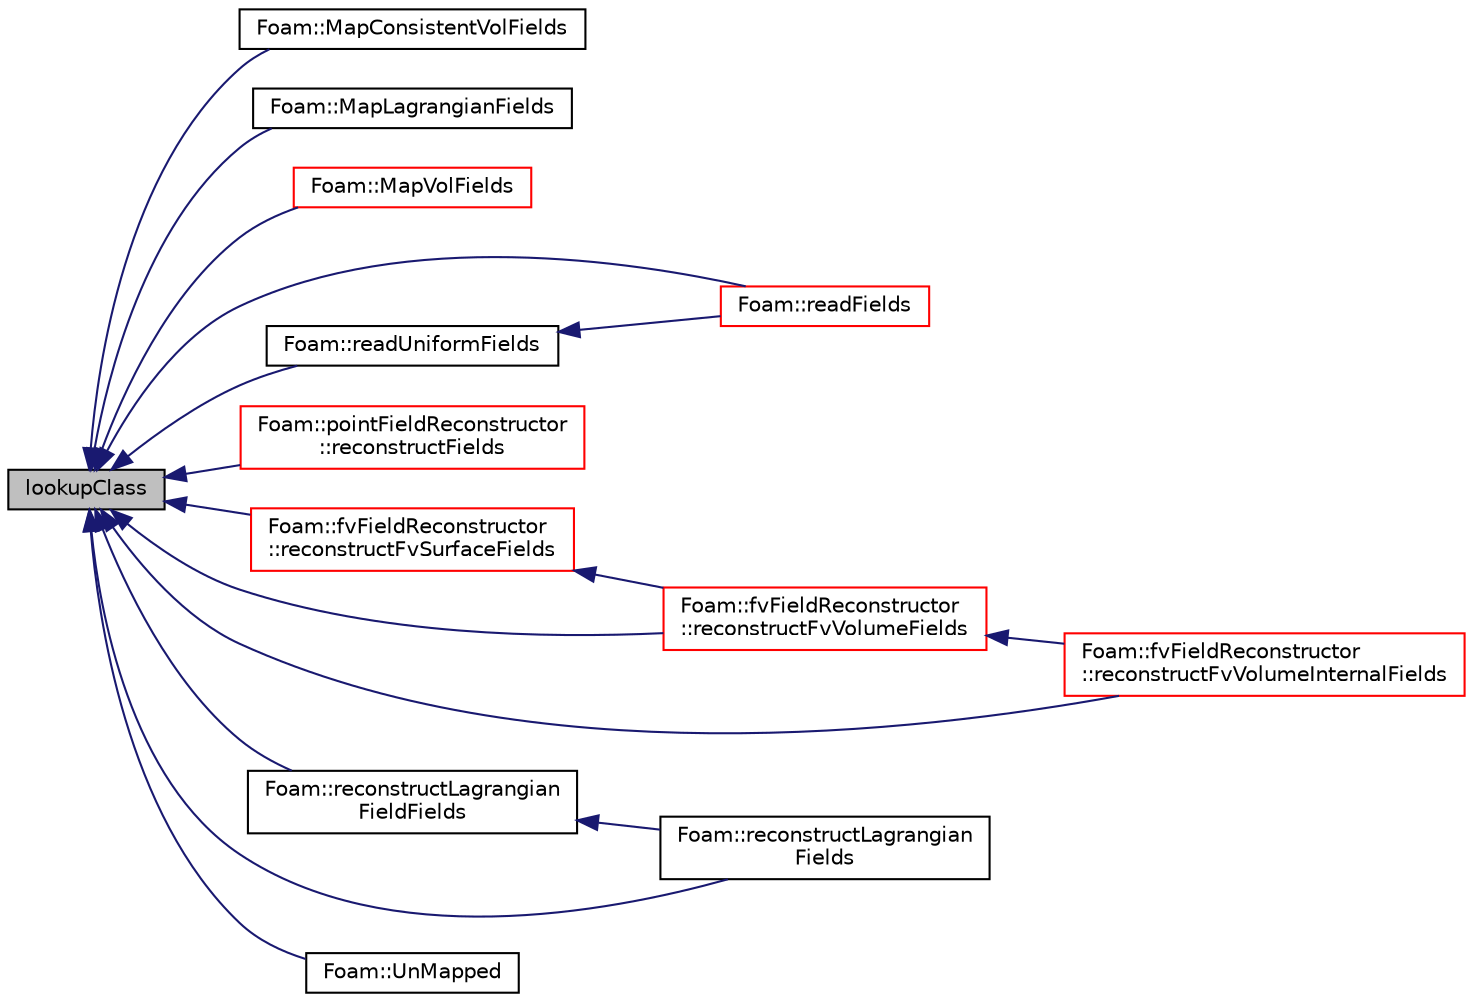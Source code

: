 digraph "lookupClass"
{
  bgcolor="transparent";
  edge [fontname="Helvetica",fontsize="10",labelfontname="Helvetica",labelfontsize="10"];
  node [fontname="Helvetica",fontsize="10",shape=record];
  rankdir="LR";
  Node1288 [label="lookupClass",height=0.2,width=0.4,color="black", fillcolor="grey75", style="filled", fontcolor="black"];
  Node1288 -> Node1289 [dir="back",color="midnightblue",fontsize="10",style="solid",fontname="Helvetica"];
  Node1289 [label="Foam::MapConsistentVolFields",height=0.2,width=0.4,color="black",URL="$a21851.html#aac4e9da9d87e049a6ceedd87d44d0e1e"];
  Node1288 -> Node1290 [dir="back",color="midnightblue",fontsize="10",style="solid",fontname="Helvetica"];
  Node1290 [label="Foam::MapLagrangianFields",height=0.2,width=0.4,color="black",URL="$a21851.html#aa4c2477241512930dc343a71a890feb3",tooltip="Gets the indices of (source)particles that have been appended to the. "];
  Node1288 -> Node1291 [dir="back",color="midnightblue",fontsize="10",style="solid",fontname="Helvetica"];
  Node1291 [label="Foam::MapVolFields",height=0.2,width=0.4,color="red",URL="$a21851.html#a1d6f6e241e1c37496af8a46df442780b"];
  Node1288 -> Node1294 [dir="back",color="midnightblue",fontsize="10",style="solid",fontname="Helvetica"];
  Node1294 [label="Foam::readFields",height=0.2,width=0.4,color="red",URL="$a21851.html#ad934a96462b4c649c50ca216fb8c8e45",tooltip="Read the selected GeometricFields of the specified type. "];
  Node1288 -> Node1319 [dir="back",color="midnightblue",fontsize="10",style="solid",fontname="Helvetica"];
  Node1319 [label="Foam::readUniformFields",height=0.2,width=0.4,color="black",URL="$a21851.html#a16a391e839c17f67020f9e2c9ff1bfba",tooltip="Read the selected UniformDimensionedFields of the specified type. "];
  Node1319 -> Node1294 [dir="back",color="midnightblue",fontsize="10",style="solid",fontname="Helvetica"];
  Node1288 -> Node1320 [dir="back",color="midnightblue",fontsize="10",style="solid",fontname="Helvetica"];
  Node1320 [label="Foam::pointFieldReconstructor\l::reconstructFields",height=0.2,width=0.4,color="red",URL="$a30005.html#afdbc06f26580a47771f50bfc33ac87a1",tooltip="Reconstruct and write all fields. "];
  Node1288 -> Node1323 [dir="back",color="midnightblue",fontsize="10",style="solid",fontname="Helvetica"];
  Node1323 [label="Foam::fvFieldReconstructor\l::reconstructFvSurfaceFields",height=0.2,width=0.4,color="red",URL="$a29997.html#ae2d566ae42b0d3d1cae82189cc15e3f5",tooltip="Read, reconstruct and write all/selected surface fields. "];
  Node1323 -> Node1325 [dir="back",color="midnightblue",fontsize="10",style="solid",fontname="Helvetica"];
  Node1325 [label="Foam::fvFieldReconstructor\l::reconstructFvVolumeFields",height=0.2,width=0.4,color="red",URL="$a29997.html#a8d6a39c49209189dc1677e2985888107",tooltip="Read, reconstruct and write all/selected volume fields. "];
  Node1325 -> Node1326 [dir="back",color="midnightblue",fontsize="10",style="solid",fontname="Helvetica"];
  Node1326 [label="Foam::fvFieldReconstructor\l::reconstructFvVolumeInternalFields",height=0.2,width=0.4,color="red",URL="$a29997.html#a56b0a335258f4da54a984dc25ef10e89",tooltip="Read, reconstruct and write all/selected volume internal fields. "];
  Node1288 -> Node1325 [dir="back",color="midnightblue",fontsize="10",style="solid",fontname="Helvetica"];
  Node1288 -> Node1326 [dir="back",color="midnightblue",fontsize="10",style="solid",fontname="Helvetica"];
  Node1288 -> Node1328 [dir="back",color="midnightblue",fontsize="10",style="solid",fontname="Helvetica"];
  Node1328 [label="Foam::reconstructLagrangian\lFieldFields",height=0.2,width=0.4,color="black",URL="$a21851.html#a7d4b2cacc32265a49e7664807afda7e5"];
  Node1328 -> Node1329 [dir="back",color="midnightblue",fontsize="10",style="solid",fontname="Helvetica"];
  Node1329 [label="Foam::reconstructLagrangian\lFields",height=0.2,width=0.4,color="black",URL="$a21851.html#a46e14d4afb931626b729217805b535af"];
  Node1288 -> Node1329 [dir="back",color="midnightblue",fontsize="10",style="solid",fontname="Helvetica"];
  Node1288 -> Node1330 [dir="back",color="midnightblue",fontsize="10",style="solid",fontname="Helvetica"];
  Node1330 [label="Foam::UnMapped",height=0.2,width=0.4,color="black",URL="$a21851.html#a8a2e5020e784534c6733a3c6a17be226"];
}
